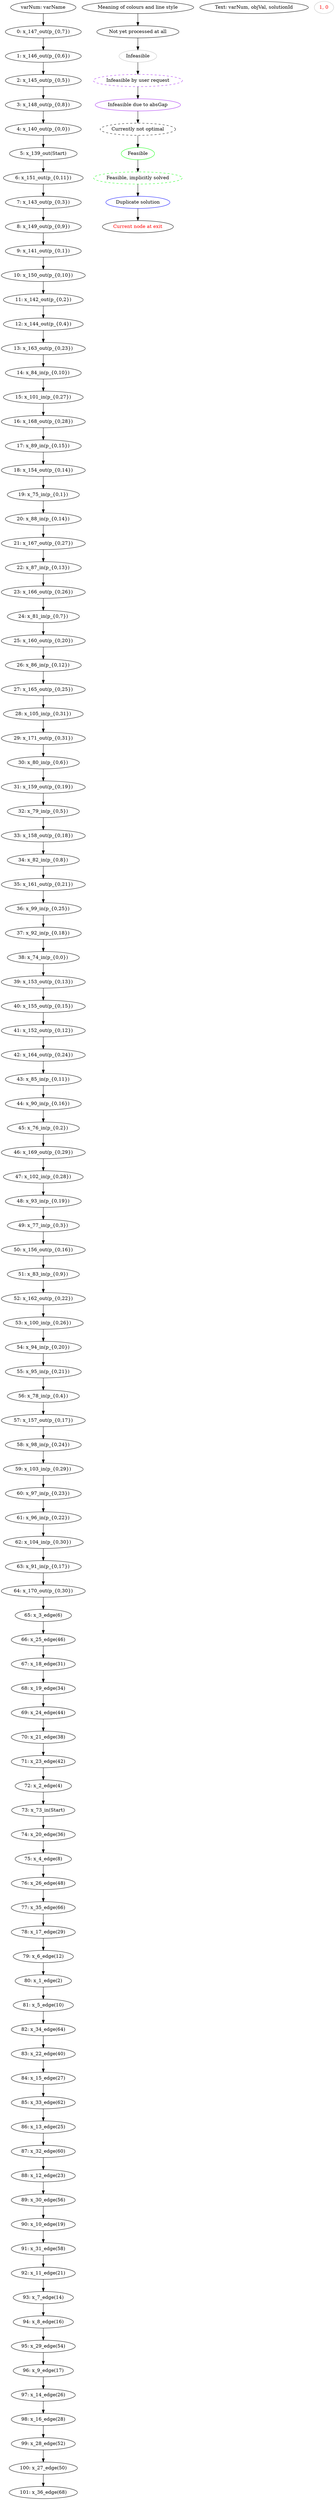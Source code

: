 digraph g {
legend_varNames [ label="varNum: varName" ]
legend_varNames_0 [ label="0: x_147_out(p_{0,7})" ]
legend_varNames_1 [ label="1: x_146_out(p_{0,6})" ]
legend_varNames_2 [ label="2: x_145_out(p_{0,5})" ]
legend_varNames_3 [ label="3: x_148_out(p_{0,8})" ]
legend_varNames_4 [ label="4: x_140_out(p_{0,0})" ]
legend_varNames_5 [ label="5: x_139_out(Start)" ]
legend_varNames_6 [ label="6: x_151_out(p_{0,11})" ]
legend_varNames_7 [ label="7: x_143_out(p_{0,3})" ]
legend_varNames_8 [ label="8: x_149_out(p_{0,9})" ]
legend_varNames_9 [ label="9: x_141_out(p_{0,1})" ]
legend_varNames_10 [ label="10: x_150_out(p_{0,10})" ]
legend_varNames_11 [ label="11: x_142_out(p_{0,2})" ]
legend_varNames_12 [ label="12: x_144_out(p_{0,4})" ]
legend_varNames_13 [ label="13: x_163_out(p_{0,23})" ]
legend_varNames_14 [ label="14: x_84_in(p_{0,10})" ]
legend_varNames_15 [ label="15: x_101_in(p_{0,27})" ]
legend_varNames_16 [ label="16: x_168_out(p_{0,28})" ]
legend_varNames_17 [ label="17: x_89_in(p_{0,15})" ]
legend_varNames_18 [ label="18: x_154_out(p_{0,14})" ]
legend_varNames_19 [ label="19: x_75_in(p_{0,1})" ]
legend_varNames_20 [ label="20: x_88_in(p_{0,14})" ]
legend_varNames_21 [ label="21: x_167_out(p_{0,27})" ]
legend_varNames_22 [ label="22: x_87_in(p_{0,13})" ]
legend_varNames_23 [ label="23: x_166_out(p_{0,26})" ]
legend_varNames_24 [ label="24: x_81_in(p_{0,7})" ]
legend_varNames_25 [ label="25: x_160_out(p_{0,20})" ]
legend_varNames_26 [ label="26: x_86_in(p_{0,12})" ]
legend_varNames_27 [ label="27: x_165_out(p_{0,25})" ]
legend_varNames_28 [ label="28: x_105_in(p_{0,31})" ]
legend_varNames_29 [ label="29: x_171_out(p_{0,31})" ]
legend_varNames_30 [ label="30: x_80_in(p_{0,6})" ]
legend_varNames_31 [ label="31: x_159_out(p_{0,19})" ]
legend_varNames_32 [ label="32: x_79_in(p_{0,5})" ]
legend_varNames_33 [ label="33: x_158_out(p_{0,18})" ]
legend_varNames_34 [ label="34: x_82_in(p_{0,8})" ]
legend_varNames_35 [ label="35: x_161_out(p_{0,21})" ]
legend_varNames_36 [ label="36: x_99_in(p_{0,25})" ]
legend_varNames_37 [ label="37: x_92_in(p_{0,18})" ]
legend_varNames_38 [ label="38: x_74_in(p_{0,0})" ]
legend_varNames_39 [ label="39: x_153_out(p_{0,13})" ]
legend_varNames_40 [ label="40: x_155_out(p_{0,15})" ]
legend_varNames_41 [ label="41: x_152_out(p_{0,12})" ]
legend_varNames_42 [ label="42: x_164_out(p_{0,24})" ]
legend_varNames_43 [ label="43: x_85_in(p_{0,11})" ]
legend_varNames_44 [ label="44: x_90_in(p_{0,16})" ]
legend_varNames_45 [ label="45: x_76_in(p_{0,2})" ]
legend_varNames_46 [ label="46: x_169_out(p_{0,29})" ]
legend_varNames_47 [ label="47: x_102_in(p_{0,28})" ]
legend_varNames_48 [ label="48: x_93_in(p_{0,19})" ]
legend_varNames_49 [ label="49: x_77_in(p_{0,3})" ]
legend_varNames_50 [ label="50: x_156_out(p_{0,16})" ]
legend_varNames_51 [ label="51: x_83_in(p_{0,9})" ]
legend_varNames_52 [ label="52: x_162_out(p_{0,22})" ]
legend_varNames_53 [ label="53: x_100_in(p_{0,26})" ]
legend_varNames_54 [ label="54: x_94_in(p_{0,20})" ]
legend_varNames_55 [ label="55: x_95_in(p_{0,21})" ]
legend_varNames_56 [ label="56: x_78_in(p_{0,4})" ]
legend_varNames_57 [ label="57: x_157_out(p_{0,17})" ]
legend_varNames_58 [ label="58: x_98_in(p_{0,24})" ]
legend_varNames_59 [ label="59: x_103_in(p_{0,29})" ]
legend_varNames_60 [ label="60: x_97_in(p_{0,23})" ]
legend_varNames_61 [ label="61: x_96_in(p_{0,22})" ]
legend_varNames_62 [ label="62: x_104_in(p_{0,30})" ]
legend_varNames_63 [ label="63: x_91_in(p_{0,17})" ]
legend_varNames_64 [ label="64: x_170_out(p_{0,30})" ]
legend_varNames_65 [ label="65: x_3_edge(6)" ]
legend_varNames_66 [ label="66: x_25_edge(46)" ]
legend_varNames_67 [ label="67: x_18_edge(31)" ]
legend_varNames_68 [ label="68: x_19_edge(34)" ]
legend_varNames_69 [ label="69: x_24_edge(44)" ]
legend_varNames_70 [ label="70: x_21_edge(38)" ]
legend_varNames_71 [ label="71: x_23_edge(42)" ]
legend_varNames_72 [ label="72: x_2_edge(4)" ]
legend_varNames_73 [ label="73: x_73_in(Start)" ]
legend_varNames_74 [ label="74: x_20_edge(36)" ]
legend_varNames_75 [ label="75: x_4_edge(8)" ]
legend_varNames_76 [ label="76: x_26_edge(48)" ]
legend_varNames_77 [ label="77: x_35_edge(66)" ]
legend_varNames_78 [ label="78: x_17_edge(29)" ]
legend_varNames_79 [ label="79: x_6_edge(12)" ]
legend_varNames_80 [ label="80: x_1_edge(2)" ]
legend_varNames_81 [ label="81: x_5_edge(10)" ]
legend_varNames_82 [ label="82: x_34_edge(64)" ]
legend_varNames_83 [ label="83: x_22_edge(40)" ]
legend_varNames_84 [ label="84: x_15_edge(27)" ]
legend_varNames_85 [ label="85: x_33_edge(62)" ]
legend_varNames_86 [ label="86: x_13_edge(25)" ]
legend_varNames_87 [ label="87: x_32_edge(60)" ]
legend_varNames_88 [ label="88: x_12_edge(23)" ]
legend_varNames_89 [ label="89: x_30_edge(56)" ]
legend_varNames_90 [ label="90: x_10_edge(19)" ]
legend_varNames_91 [ label="91: x_31_edge(58)" ]
legend_varNames_92 [ label="92: x_11_edge(21)" ]
legend_varNames_93 [ label="93: x_7_edge(14)" ]
legend_varNames_94 [ label="94: x_8_edge(16)" ]
legend_varNames_95 [ label="95: x_29_edge(54)" ]
legend_varNames_96 [ label="96: x_9_edge(17)" ]
legend_varNames_97 [ label="97: x_14_edge(26)" ]
legend_varNames_98 [ label="98: x_16_edge(28)" ]
legend_varNames_99 [ label="99: x_28_edge(52)" ]
legend_varNames_100 [ label="100: x_27_edge(50)" ]
legend_varNames_101 [ label="101: x_36_edge(68)" ]
legend_varNames -> legend_varNames_0
legend_varNames_0 -> legend_varNames_1
legend_varNames_1 -> legend_varNames_2
legend_varNames_2 -> legend_varNames_3
legend_varNames_3 -> legend_varNames_4
legend_varNames_4 -> legend_varNames_5
legend_varNames_5 -> legend_varNames_6
legend_varNames_6 -> legend_varNames_7
legend_varNames_7 -> legend_varNames_8
legend_varNames_8 -> legend_varNames_9
legend_varNames_9 -> legend_varNames_10
legend_varNames_10 -> legend_varNames_11
legend_varNames_11 -> legend_varNames_12
legend_varNames_12 -> legend_varNames_13
legend_varNames_13 -> legend_varNames_14
legend_varNames_14 -> legend_varNames_15
legend_varNames_15 -> legend_varNames_16
legend_varNames_16 -> legend_varNames_17
legend_varNames_17 -> legend_varNames_18
legend_varNames_18 -> legend_varNames_19
legend_varNames_19 -> legend_varNames_20
legend_varNames_20 -> legend_varNames_21
legend_varNames_21 -> legend_varNames_22
legend_varNames_22 -> legend_varNames_23
legend_varNames_23 -> legend_varNames_24
legend_varNames_24 -> legend_varNames_25
legend_varNames_25 -> legend_varNames_26
legend_varNames_26 -> legend_varNames_27
legend_varNames_27 -> legend_varNames_28
legend_varNames_28 -> legend_varNames_29
legend_varNames_29 -> legend_varNames_30
legend_varNames_30 -> legend_varNames_31
legend_varNames_31 -> legend_varNames_32
legend_varNames_32 -> legend_varNames_33
legend_varNames_33 -> legend_varNames_34
legend_varNames_34 -> legend_varNames_35
legend_varNames_35 -> legend_varNames_36
legend_varNames_36 -> legend_varNames_37
legend_varNames_37 -> legend_varNames_38
legend_varNames_38 -> legend_varNames_39
legend_varNames_39 -> legend_varNames_40
legend_varNames_40 -> legend_varNames_41
legend_varNames_41 -> legend_varNames_42
legend_varNames_42 -> legend_varNames_43
legend_varNames_43 -> legend_varNames_44
legend_varNames_44 -> legend_varNames_45
legend_varNames_45 -> legend_varNames_46
legend_varNames_46 -> legend_varNames_47
legend_varNames_47 -> legend_varNames_48
legend_varNames_48 -> legend_varNames_49
legend_varNames_49 -> legend_varNames_50
legend_varNames_50 -> legend_varNames_51
legend_varNames_51 -> legend_varNames_52
legend_varNames_52 -> legend_varNames_53
legend_varNames_53 -> legend_varNames_54
legend_varNames_54 -> legend_varNames_55
legend_varNames_55 -> legend_varNames_56
legend_varNames_56 -> legend_varNames_57
legend_varNames_57 -> legend_varNames_58
legend_varNames_58 -> legend_varNames_59
legend_varNames_59 -> legend_varNames_60
legend_varNames_60 -> legend_varNames_61
legend_varNames_61 -> legend_varNames_62
legend_varNames_62 -> legend_varNames_63
legend_varNames_63 -> legend_varNames_64
legend_varNames_64 -> legend_varNames_65
legend_varNames_65 -> legend_varNames_66
legend_varNames_66 -> legend_varNames_67
legend_varNames_67 -> legend_varNames_68
legend_varNames_68 -> legend_varNames_69
legend_varNames_69 -> legend_varNames_70
legend_varNames_70 -> legend_varNames_71
legend_varNames_71 -> legend_varNames_72
legend_varNames_72 -> legend_varNames_73
legend_varNames_73 -> legend_varNames_74
legend_varNames_74 -> legend_varNames_75
legend_varNames_75 -> legend_varNames_76
legend_varNames_76 -> legend_varNames_77
legend_varNames_77 -> legend_varNames_78
legend_varNames_78 -> legend_varNames_79
legend_varNames_79 -> legend_varNames_80
legend_varNames_80 -> legend_varNames_81
legend_varNames_81 -> legend_varNames_82
legend_varNames_82 -> legend_varNames_83
legend_varNames_83 -> legend_varNames_84
legend_varNames_84 -> legend_varNames_85
legend_varNames_85 -> legend_varNames_86
legend_varNames_86 -> legend_varNames_87
legend_varNames_87 -> legend_varNames_88
legend_varNames_88 -> legend_varNames_89
legend_varNames_89 -> legend_varNames_90
legend_varNames_90 -> legend_varNames_91
legend_varNames_91 -> legend_varNames_92
legend_varNames_92 -> legend_varNames_93
legend_varNames_93 -> legend_varNames_94
legend_varNames_94 -> legend_varNames_95
legend_varNames_95 -> legend_varNames_96
legend_varNames_96 -> legend_varNames_97
legend_varNames_97 -> legend_varNames_98
legend_varNames_98 -> legend_varNames_99
legend_varNames_99 -> legend_varNames_100
legend_varNames_100 -> legend_varNames_101
legend_colours_0 [ label="Meaning of colours and line style" ]
legend_colours_1 [ label="Not yet processed at all"  ]
legend_colours_0 -> legend_colours_1
legend_colours_2 [ label="Infeasible" color=gray ]
legend_colours_1 -> legend_colours_2
legend_colours_3 [ label="Infeasible by user request" color=purple style=dashed ]
legend_colours_2 -> legend_colours_3
legend_colours_4 [ label="Infeasible due to absGap" color=purple ]
legend_colours_3 -> legend_colours_4
legend_colours_5 [ label="Currently not optimal" style=dashed ]
legend_colours_4 -> legend_colours_5
legend_colours_6 [ label="Feasible" color=green ]
legend_colours_5 -> legend_colours_6
legend_colours_7 [ label="Feasible, implicitly solved" color=green style=dashed ]
legend_colours_6 -> legend_colours_7
legend_colours_8 [ label="Duplicate solution" color=blue ]
legend_colours_7 -> legend_colours_8
legend_colours_9 [ label="Current node at exit" fontcolor=red ]
legend_colours_8 -> legend_colours_9
legend_text [ label="Text: varNum, objVal, solutionId" ]
1 [ label="1, 0" color=gray fontcolor=red ] 
}
